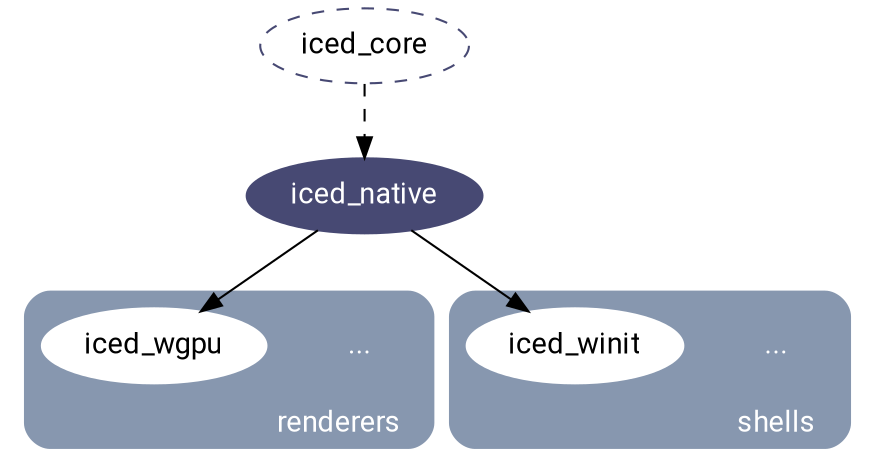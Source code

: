 digraph G {
  fontname = "Roboto";
  newrank=true;
  node[fontname = "Roboto", style=filled, fontcolor=white, color="#474973"];

  subgraph cluster_1 {
    label = "renderers  ";
    labelloc = "b";
    labeljust = "r";
    fontcolor = "#ffffff";
    color="#8797AF";
    bgcolor="#8797AF";
    style=rounded;
    node [fillcolor=white, color=white, fontcolor=black];

    etc_1 [label="...", style=empty, shape=none, fontcolor=white];
    iced_wgpu;
  }

  subgraph cluster_2 {
    label = "shells  ";
    labelloc = "b";
    labeljust = "r";
    fontcolor = "#ffffff";
    color="#8797AF";
    bgcolor="#8797AF";
    style=rounded;
    node [fillcolor=white, color=white, fontcolor=black];

    etc_2 [label="...", style=empty, shape=none, fontcolor=white];
    iced_winit;
  }


  { rank = same; iced_wgpu iced_winit etc_1 etc_2 }

  iced_core -> iced_native [style=dashed];
  iced_native -> iced_wgpu;
  iced_native -> iced_winit;

  iced_core [style=dashed, fontcolor=black];
}
